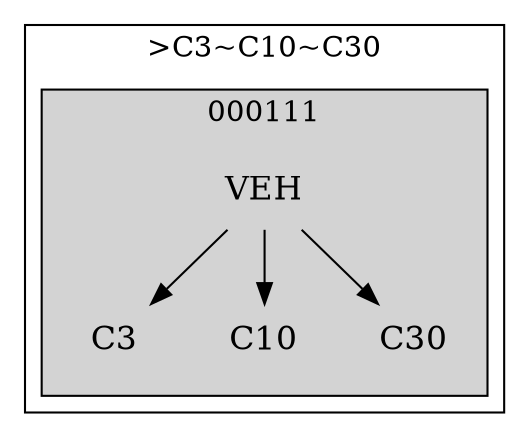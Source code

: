 strict digraph FirstlevelCluster {
	labelloc = "t";
	compound = false;
	subgraph cluster_0 {
	label= ">C3~C10~C30";
		subgraph	cluster_2 {
		label = "000111";
			style = filled;
			node	[label = VEH, shape = plaintext, fontsize = 16] VEH2;
			node	[label = C3, shape = plaintext, fontsize = 16] C32;
			node	[label = C10, shape = plaintext, fontsize = 16] C102;
			node	[label = C30, shape = plaintext, fontsize = 16] C302;
			VEH2->C32;VEH2->C102;VEH2->C302;			}
}}